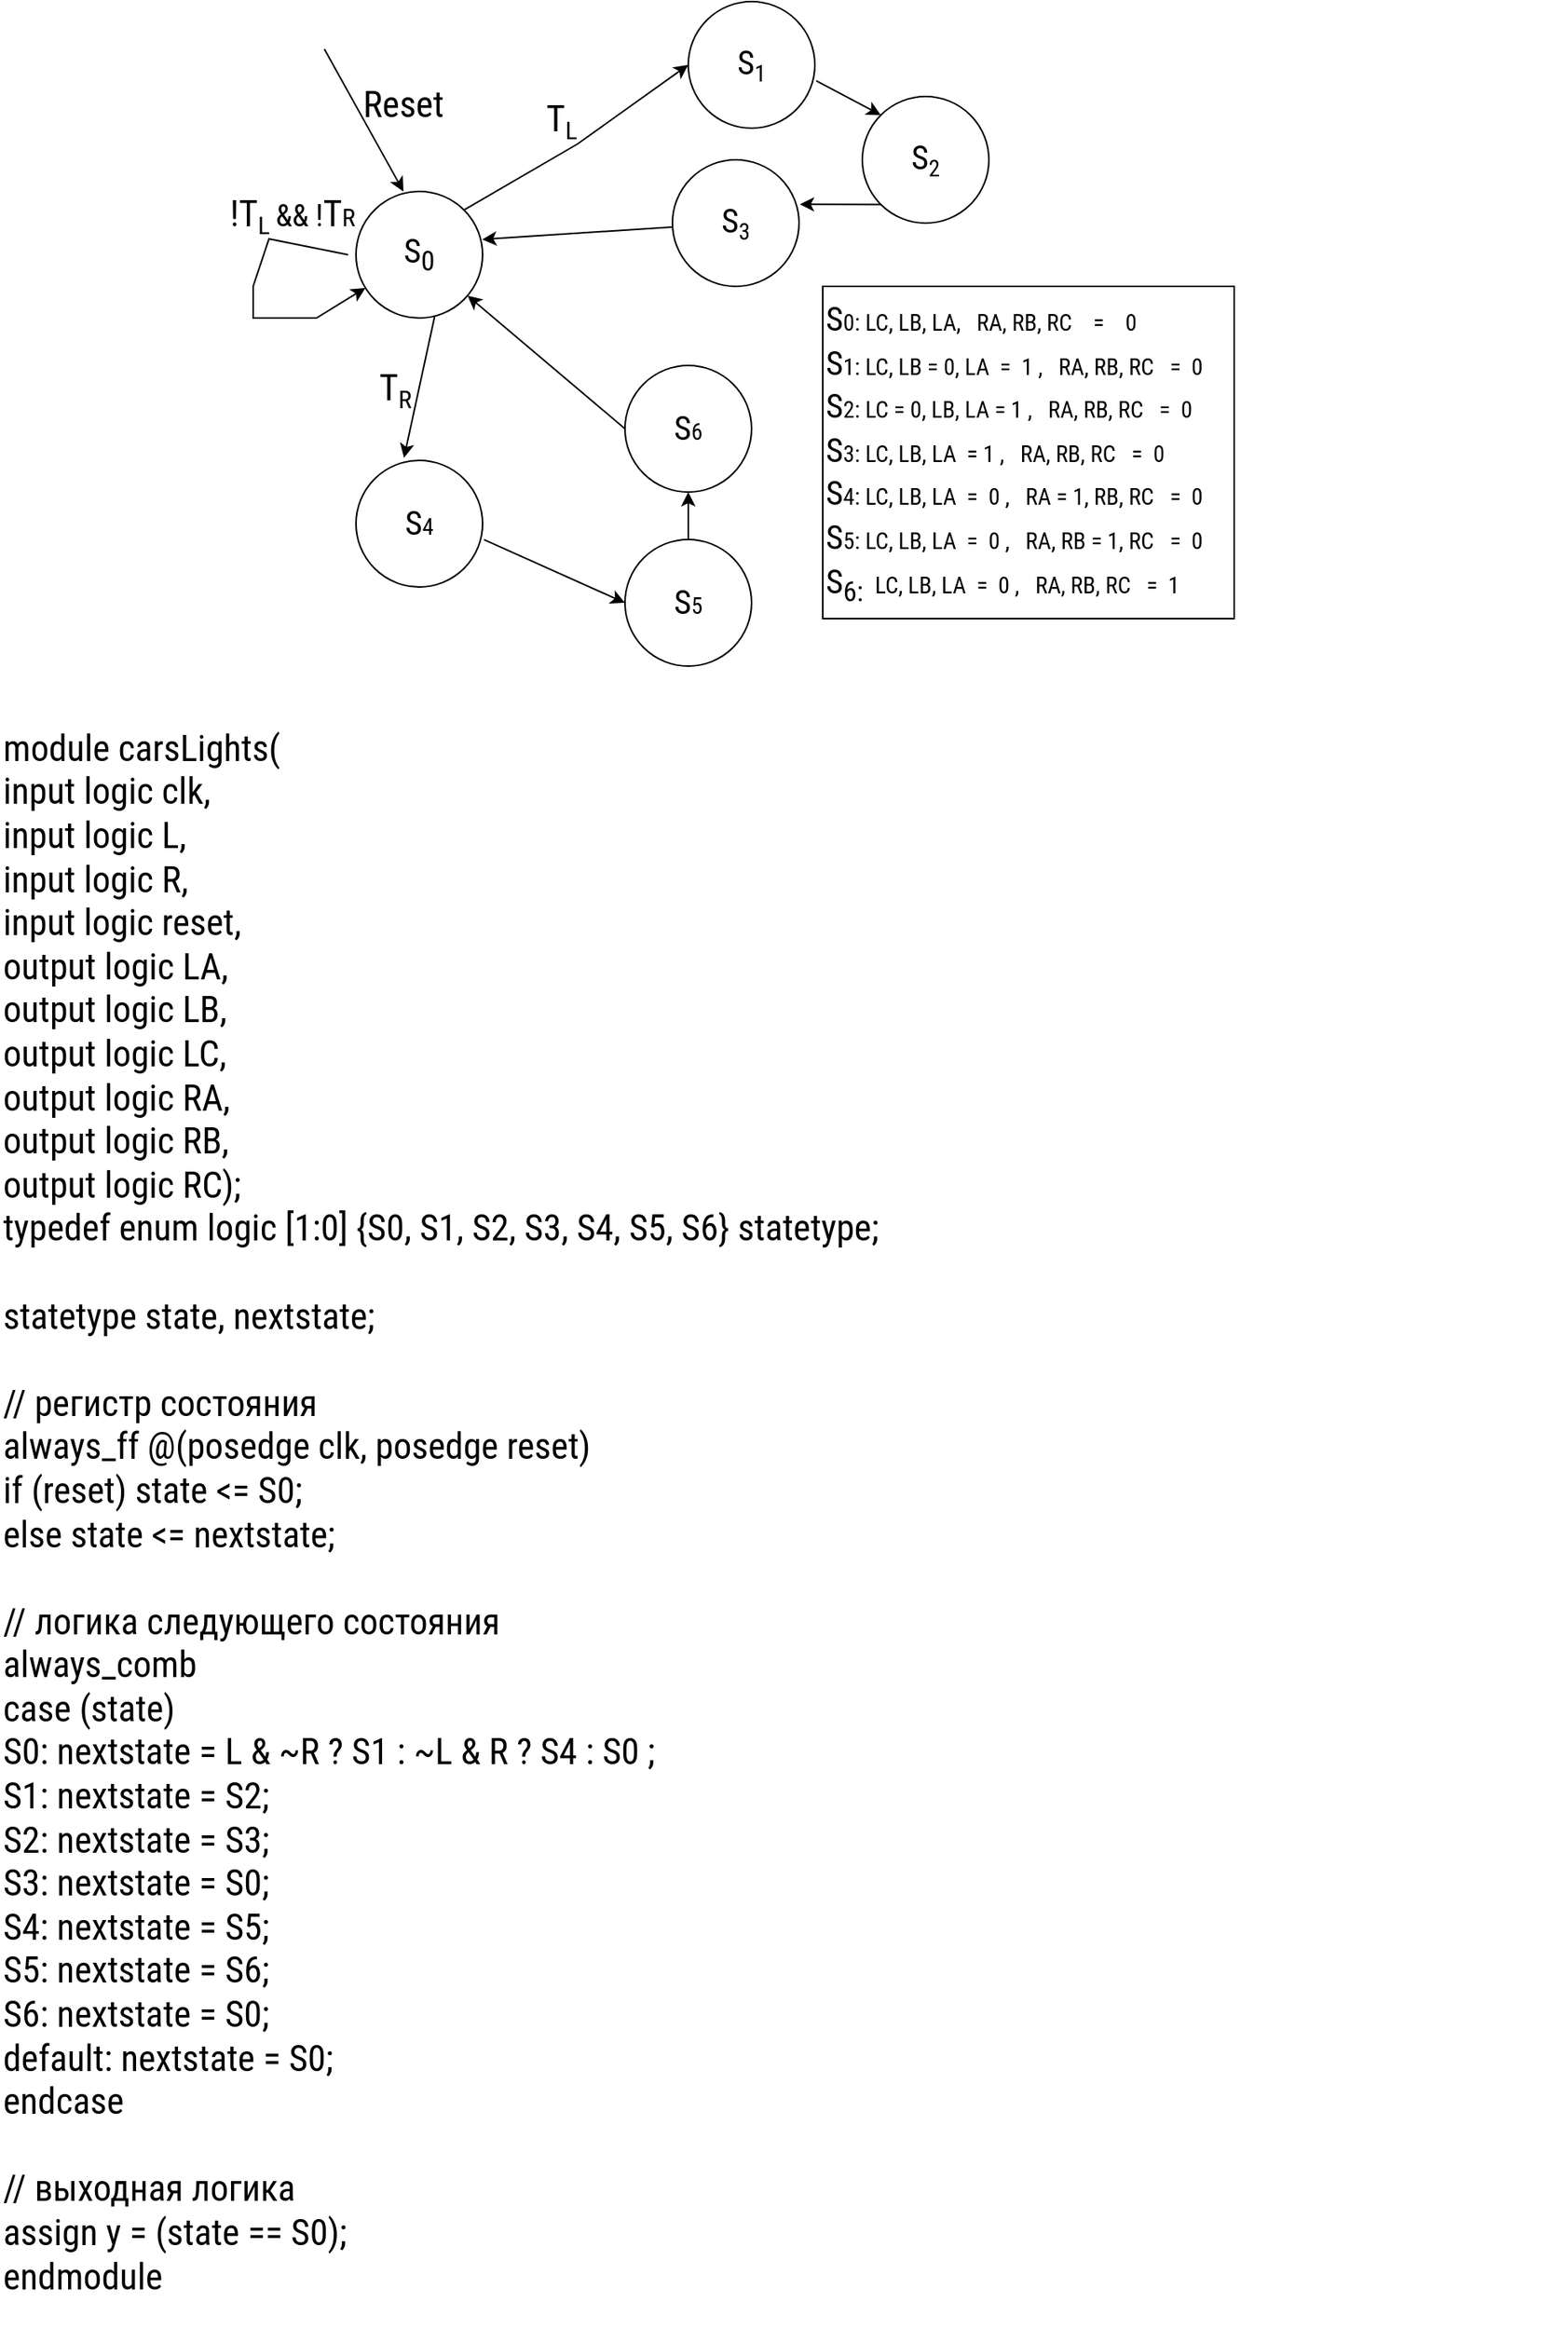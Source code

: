 <mxfile version="17.4.0" type="device"><diagram id="8jGwa3-cMI73bi4mHVaR" name="Page-1"><mxGraphModel dx="899" dy="504" grid="1" gridSize="10" guides="1" tooltips="1" connect="1" arrows="1" fold="1" page="1" pageScale="1" pageWidth="850" pageHeight="1100" math="0" shadow="0"><root><mxCell id="0"/><mxCell id="1" parent="0"/><mxCell id="0Y0bzUgKomWrEx94HKTv-1" value="&lt;font style=&quot;font-size: 21px&quot; face=&quot;Roboto Condensed&quot; data-font-src=&quot;https://fonts.googleapis.com/css?family=Roboto+Condensed&quot;&gt;S&lt;sub&gt;0&lt;/sub&gt;&lt;/font&gt;" style="ellipse;whiteSpace=wrap;html=1;" parent="1" vertex="1"><mxGeometry x="235" y="160" width="80" height="80" as="geometry"/></mxCell><mxCell id="0Y0bzUgKomWrEx94HKTv-2" value="&lt;font style=&quot;font-size: 21px&quot; face=&quot;Roboto Condensed&quot; data-font-src=&quot;https://fonts.googleapis.com/css?family=Roboto+Condensed&quot;&gt;S&lt;/font&gt;&lt;font style=&quot;font-size: 17.5px&quot; face=&quot;Roboto Condensed&quot; data-font-src=&quot;https://fonts.googleapis.com/css?family=Roboto+Condensed&quot;&gt;&lt;sub&gt;1&lt;/sub&gt;&lt;/font&gt;" style="ellipse;whiteSpace=wrap;html=1;" parent="1" vertex="1"><mxGeometry x="445" y="40" width="80" height="80" as="geometry"/></mxCell><mxCell id="0Y0bzUgKomWrEx94HKTv-6" value="" style="endArrow=classic;html=1;rounded=0;fontFamily=Roboto Condensed;fontSource=https%3A%2F%2Ffonts.googleapis.com%2Fcss%3Ffamily%3DRoboto%2BCondensed;fontSize=21;exitX=1;exitY=0;exitDx=0;exitDy=0;entryX=0;entryY=0.5;entryDx=0;entryDy=0;" parent="1" source="0Y0bzUgKomWrEx94HKTv-1" target="0Y0bzUgKomWrEx94HKTv-2" edge="1"><mxGeometry width="50" height="50" relative="1" as="geometry"><mxPoint x="315" y="170" as="sourcePoint"/><mxPoint x="365" y="120" as="targetPoint"/><Array as="points"><mxPoint x="375" y="130"/></Array></mxGeometry></mxCell><mxCell id="0Y0bzUgKomWrEx94HKTv-7" value="&lt;font style=&quot;font-size: 23px&quot;&gt;T&lt;/font&gt;&lt;font style=&quot;font-size: 19.167px&quot;&gt;&lt;sub&gt;L&lt;/sub&gt;&lt;/font&gt;" style="text;html=1;strokeColor=none;fillColor=none;align=center;verticalAlign=middle;whiteSpace=wrap;rounded=0;fontFamily=Roboto Condensed;fontSource=https%3A%2F%2Ffonts.googleapis.com%2Fcss%3Ffamily%3DRoboto%2BCondensed;fontSize=21;" parent="1" vertex="1"><mxGeometry x="335" y="100" width="60" height="30" as="geometry"/></mxCell><mxCell id="0Y0bzUgKomWrEx94HKTv-8" value="" style="endArrow=classic;html=1;rounded=0;fontFamily=Roboto Condensed;fontSource=https%3A%2F%2Ffonts.googleapis.com%2Fcss%3Ffamily%3DRoboto%2BCondensed;fontSize=23;entryX=0.375;entryY=0;entryDx=0;entryDy=0;entryPerimeter=0;" parent="1" target="0Y0bzUgKomWrEx94HKTv-1" edge="1"><mxGeometry width="50" height="50" relative="1" as="geometry"><mxPoint x="215" y="70" as="sourcePoint"/><mxPoint x="305" y="110" as="targetPoint"/></mxGeometry></mxCell><mxCell id="0Y0bzUgKomWrEx94HKTv-9" value="Reset" style="text;html=1;strokeColor=none;fillColor=none;align=center;verticalAlign=middle;whiteSpace=wrap;rounded=0;fontFamily=Roboto Condensed;fontSource=https%3A%2F%2Ffonts.googleapis.com%2Fcss%3Ffamily%3DRoboto%2BCondensed;fontSize=23;" parent="1" vertex="1"><mxGeometry x="235" y="90" width="60" height="30" as="geometry"/></mxCell><mxCell id="0Y0bzUgKomWrEx94HKTv-10" value="&lt;font style=&quot;font-size: 21px&quot; face=&quot;Roboto Condensed&quot; data-font-src=&quot;https://fonts.googleapis.com/css?family=Roboto+Condensed&quot;&gt;S&lt;/font&gt;&lt;font style=&quot;font-size: 17.5px&quot; face=&quot;Roboto Condensed&quot; data-font-src=&quot;https://fonts.googleapis.com/css?family=Roboto+Condensed&quot;&gt;&lt;sub&gt;2&lt;/sub&gt;&lt;/font&gt;" style="ellipse;whiteSpace=wrap;html=1;" parent="1" vertex="1"><mxGeometry x="555" y="100" width="80" height="80" as="geometry"/></mxCell><mxCell id="0Y0bzUgKomWrEx94HKTv-11" value="&lt;font style=&quot;font-size: 21px&quot; face=&quot;Roboto Condensed&quot; data-font-src=&quot;https://fonts.googleapis.com/css?family=Roboto+Condensed&quot;&gt;S&lt;/font&gt;&lt;font style=&quot;font-size: 17.5px&quot; face=&quot;Roboto Condensed&quot; data-font-src=&quot;https://fonts.googleapis.com/css?family=Roboto+Condensed&quot;&gt;&lt;sub&gt;3&lt;/sub&gt;&lt;/font&gt;" style="ellipse;whiteSpace=wrap;html=1;" parent="1" vertex="1"><mxGeometry x="435" y="140" width="80" height="80" as="geometry"/></mxCell><mxCell id="0Y0bzUgKomWrEx94HKTv-12" value="" style="endArrow=classic;html=1;rounded=0;fontFamily=Roboto Condensed;fontSource=https%3A%2F%2Ffonts.googleapis.com%2Fcss%3Ffamily%3DRoboto%2BCondensed;fontSize=23;entryX=0;entryY=0;entryDx=0;entryDy=0;exitX=1.011;exitY=0.626;exitDx=0;exitDy=0;exitPerimeter=0;" parent="1" source="0Y0bzUgKomWrEx94HKTv-2" target="0Y0bzUgKomWrEx94HKTv-10" edge="1"><mxGeometry width="50" height="50" relative="1" as="geometry"><mxPoint x="395" y="200" as="sourcePoint"/><mxPoint x="445" y="150" as="targetPoint"/></mxGeometry></mxCell><mxCell id="0Y0bzUgKomWrEx94HKTv-13" value="" style="endArrow=classic;html=1;rounded=0;fontFamily=Roboto Condensed;fontSource=https%3A%2F%2Ffonts.googleapis.com%2Fcss%3Ffamily%3DRoboto%2BCondensed;fontSize=23;entryX=1.006;entryY=0.352;entryDx=0;entryDy=0;exitX=0;exitY=1;exitDx=0;exitDy=0;entryPerimeter=0;" parent="1" source="0Y0bzUgKomWrEx94HKTv-10" target="0Y0bzUgKomWrEx94HKTv-11" edge="1"><mxGeometry width="50" height="50" relative="1" as="geometry"><mxPoint x="545.88" y="140.08" as="sourcePoint"/><mxPoint x="596.716" y="151.716" as="targetPoint"/></mxGeometry></mxCell><mxCell id="0Y0bzUgKomWrEx94HKTv-14" value="" style="endArrow=classic;html=1;rounded=0;fontFamily=Roboto Condensed;fontSource=https%3A%2F%2Ffonts.googleapis.com%2Fcss%3Ffamily%3DRoboto%2BCondensed;fontSize=23;entryX=0.997;entryY=0.379;entryDx=0;entryDy=0;entryPerimeter=0;" parent="1" source="0Y0bzUgKomWrEx94HKTv-11" target="0Y0bzUgKomWrEx94HKTv-1" edge="1"><mxGeometry width="50" height="50" relative="1" as="geometry"><mxPoint x="596.716" y="208.284" as="sourcePoint"/><mxPoint x="545.48" y="228.16" as="targetPoint"/></mxGeometry></mxCell><mxCell id="0Y0bzUgKomWrEx94HKTv-15" value="&lt;font style=&quot;font-size: 21px&quot; face=&quot;Roboto Condensed&quot; data-font-src=&quot;https://fonts.googleapis.com/css?family=Roboto+Condensed&quot;&gt;S&lt;/font&gt;&lt;font style=&quot;font-size: 14.583px&quot; face=&quot;Roboto Condensed&quot; data-font-src=&quot;https://fonts.googleapis.com/css?family=Roboto+Condensed&quot;&gt;4&lt;/font&gt;" style="ellipse;whiteSpace=wrap;html=1;" parent="1" vertex="1"><mxGeometry x="235" y="330" width="80" height="80" as="geometry"/></mxCell><mxCell id="0Y0bzUgKomWrEx94HKTv-16" value="&lt;font style=&quot;font-size: 21px&quot; face=&quot;Roboto Condensed&quot; data-font-src=&quot;https://fonts.googleapis.com/css?family=Roboto+Condensed&quot;&gt;S&lt;/font&gt;&lt;font style=&quot;font-size: 14.583px&quot; face=&quot;Roboto Condensed&quot; data-font-src=&quot;https://fonts.googleapis.com/css?family=Roboto+Condensed&quot;&gt;5&lt;/font&gt;" style="ellipse;whiteSpace=wrap;html=1;" parent="1" vertex="1"><mxGeometry x="405" y="380" width="80" height="80" as="geometry"/></mxCell><mxCell id="0Y0bzUgKomWrEx94HKTv-17" value="&lt;font style=&quot;font-size: 21px&quot; face=&quot;Roboto Condensed&quot; data-font-src=&quot;https://fonts.googleapis.com/css?family=Roboto+Condensed&quot;&gt;S&lt;/font&gt;&lt;font style=&quot;font-size: 14.583px&quot; face=&quot;Roboto Condensed&quot; data-font-src=&quot;https://fonts.googleapis.com/css?family=Roboto+Condensed&quot;&gt;6&lt;/font&gt;" style="ellipse;whiteSpace=wrap;html=1;" parent="1" vertex="1"><mxGeometry x="405" y="270" width="80" height="80" as="geometry"/></mxCell><mxCell id="0Y0bzUgKomWrEx94HKTv-18" value="" style="endArrow=classic;html=1;rounded=0;fontFamily=Roboto Condensed;fontSource=https%3A%2F%2Ffonts.googleapis.com%2Fcss%3Ffamily%3DRoboto%2BCondensed;fontSize=23;entryX=0;entryY=0.5;entryDx=0;entryDy=0;exitX=1.011;exitY=0.626;exitDx=0;exitDy=0;exitPerimeter=0;" parent="1" source="0Y0bzUgKomWrEx94HKTv-15" target="0Y0bzUgKomWrEx94HKTv-16" edge="1"><mxGeometry width="50" height="50" relative="1" as="geometry"><mxPoint x="360" y="410" as="sourcePoint"/><mxPoint x="410" y="360" as="targetPoint"/></mxGeometry></mxCell><mxCell id="0Y0bzUgKomWrEx94HKTv-25" value="" style="endArrow=classic;html=1;rounded=0;fontFamily=Roboto Condensed;fontSource=https%3A%2F%2Ffonts.googleapis.com%2Fcss%3Ffamily%3DRoboto%2BCondensed;fontSize=23;entryX=0.379;entryY=-0.021;entryDx=0;entryDy=0;exitX=0.621;exitY=0.989;exitDx=0;exitDy=0;entryPerimeter=0;exitPerimeter=0;" parent="1" source="0Y0bzUgKomWrEx94HKTv-1" target="0Y0bzUgKomWrEx94HKTv-15" edge="1"><mxGeometry width="50" height="50" relative="1" as="geometry"><mxPoint x="376.236" y="270.124" as="sourcePoint"/><mxPoint x="325" y="270" as="targetPoint"/></mxGeometry></mxCell><mxCell id="0Y0bzUgKomWrEx94HKTv-26" value="&lt;font style=&quot;font-size: 23px&quot;&gt;T&lt;/font&gt;&lt;font style=&quot;font-size: 19.167px&quot;&gt;&lt;sub&gt;R&lt;/sub&gt;&lt;/font&gt;" style="text;html=1;strokeColor=none;fillColor=none;align=center;verticalAlign=middle;whiteSpace=wrap;rounded=0;fontFamily=Roboto Condensed;fontSource=https%3A%2F%2Ffonts.googleapis.com%2Fcss%3Ffamily%3DRoboto%2BCondensed;fontSize=21;" parent="1" vertex="1"><mxGeometry x="230" y="270" width="60" height="30" as="geometry"/></mxCell><mxCell id="0Y0bzUgKomWrEx94HKTv-27" value="" style="endArrow=classic;html=1;rounded=0;fontFamily=Roboto Condensed;fontSource=https%3A%2F%2Ffonts.googleapis.com%2Fcss%3Ffamily%3DRoboto%2BCondensed;fontSize=23;entryX=0.5;entryY=1;entryDx=0;entryDy=0;exitX=0.5;exitY=0;exitDx=0;exitDy=0;" parent="1" source="0Y0bzUgKomWrEx94HKTv-16" target="0Y0bzUgKomWrEx94HKTv-17" edge="1"><mxGeometry width="50" height="50" relative="1" as="geometry"><mxPoint x="375.88" y="360.08" as="sourcePoint"/><mxPoint x="465" y="400" as="targetPoint"/></mxGeometry></mxCell><mxCell id="0Y0bzUgKomWrEx94HKTv-28" value="" style="endArrow=classic;html=1;rounded=0;fontFamily=Roboto Condensed;fontSource=https%3A%2F%2Ffonts.googleapis.com%2Fcss%3Ffamily%3DRoboto%2BCondensed;fontSize=23;exitX=0;exitY=0.5;exitDx=0;exitDy=0;" parent="1" source="0Y0bzUgKomWrEx94HKTv-17" target="0Y0bzUgKomWrEx94HKTv-1" edge="1"><mxGeometry width="50" height="50" relative="1" as="geometry"><mxPoint x="505" y="360" as="sourcePoint"/><mxPoint x="495" y="330" as="targetPoint"/></mxGeometry></mxCell><mxCell id="0Y0bzUgKomWrEx94HKTv-30" value="&lt;font face=&quot;Roboto Condensed&quot; data-font-src=&quot;https://fonts.googleapis.com/css?family=Roboto+Condensed&quot; style=&quot;font-size: 21px&quot;&gt;S&lt;/font&gt;&lt;font face=&quot;Roboto Condensed&quot; data-font-src=&quot;https://fonts.googleapis.com/css?family=Roboto+Condensed&quot; style=&quot;font-size: 14.583px&quot;&gt;0: LC, LB, LA,&amp;nbsp; &amp;nbsp;RA, RB, RC&amp;nbsp; &amp;nbsp; =&amp;nbsp; &amp;nbsp; 0&lt;br&gt;&lt;font face=&quot;Roboto Condensed&quot; data-font-src=&quot;https://fonts.googleapis.com/css?family=Roboto+Condensed&quot; style=&quot;font-size: 21px&quot;&gt;S&lt;/font&gt;&lt;font face=&quot;Roboto Condensed&quot; data-font-src=&quot;https://fonts.googleapis.com/css?family=Roboto+Condensed&quot;&gt;1: LC, LB = 0, LA&amp;nbsp; =&amp;nbsp; 1 ,&amp;nbsp; &amp;nbsp;RA, RB, RC&amp;nbsp; &amp;nbsp;=&amp;nbsp; 0&lt;br&gt;&lt;/font&gt;&lt;font face=&quot;Roboto Condensed&quot; data-font-src=&quot;https://fonts.googleapis.com/css?family=Roboto+Condensed&quot; style=&quot;font-size: 21px&quot;&gt;S&lt;/font&gt;&lt;font face=&quot;Roboto Condensed&quot; data-font-src=&quot;https://fonts.googleapis.com/css?family=Roboto+Condensed&quot;&gt;2: LC = 0, LB, LA = 1 ,&amp;nbsp; &amp;nbsp;RA, RB, RC&amp;nbsp; &amp;nbsp;=&amp;nbsp; 0&lt;br&gt;&lt;/font&gt;&lt;font face=&quot;Roboto Condensed&quot; data-font-src=&quot;https://fonts.googleapis.com/css?family=Roboto+Condensed&quot; style=&quot;font-size: 21px&quot;&gt;S&lt;/font&gt;&lt;font face=&quot;Roboto Condensed&quot; data-font-src=&quot;https://fonts.googleapis.com/css?family=Roboto+Condensed&quot;&gt;3: LC, LB, LA&amp;nbsp; = 1 ,&amp;nbsp; &amp;nbsp;RA, RB, RC&amp;nbsp; &amp;nbsp;=&amp;nbsp; 0&lt;br&gt;&lt;/font&gt;&lt;font face=&quot;Roboto Condensed&quot; data-font-src=&quot;https://fonts.googleapis.com/css?family=Roboto+Condensed&quot; style=&quot;font-size: 21px&quot;&gt;S&lt;/font&gt;&lt;font face=&quot;Roboto Condensed&quot; data-font-src=&quot;https://fonts.googleapis.com/css?family=Roboto+Condensed&quot;&gt;4: LC, LB, LA&amp;nbsp; =&amp;nbsp; 0 ,&amp;nbsp; &amp;nbsp;RA = 1, RB, RC&amp;nbsp; &amp;nbsp;=&amp;nbsp; 0&lt;br&gt;&lt;/font&gt;&lt;font face=&quot;Roboto Condensed&quot; data-font-src=&quot;https://fonts.googleapis.com/css?family=Roboto+Condensed&quot; style=&quot;font-size: 21px&quot;&gt;S&lt;/font&gt;&lt;font face=&quot;Roboto Condensed&quot; data-font-src=&quot;https://fonts.googleapis.com/css?family=Roboto+Condensed&quot;&gt;5:&amp;nbsp;LC, LB, LA&amp;nbsp; =&amp;nbsp; 0 ,&amp;nbsp; &amp;nbsp;RA, RB = 1, RC&amp;nbsp; &amp;nbsp;=&amp;nbsp; 0&lt;br&gt;&lt;font face=&quot;Roboto Condensed&quot; data-font-src=&quot;https://fonts.googleapis.com/css?family=Roboto+Condensed&quot; style=&quot;font-size: 21px&quot;&gt;S&lt;sub&gt;6:&amp;nbsp;&lt;/sub&gt;&lt;/font&gt;&amp;nbsp;LC, LB, LA&amp;nbsp; =&amp;nbsp; 0 ,&amp;nbsp; &amp;nbsp;RA, RB, RC&amp;nbsp; &amp;nbsp;=&amp;nbsp; 1&lt;br&gt;&lt;/font&gt;&lt;br&gt;&lt;/font&gt;" style="text;html=1;strokeColor=default;fillColor=none;align=left;verticalAlign=top;whiteSpace=wrap;rounded=0;fontFamily=Roboto Condensed;fontSource=https%3A%2F%2Ffonts.googleapis.com%2Fcss%3Ffamily%3DRoboto%2BCondensed;fontSize=23;" parent="1" vertex="1"><mxGeometry x="530" y="220" width="260" height="210" as="geometry"/></mxCell><mxCell id="p5IX-ABAMDiMrnPEFbnc-1" value="" style="endArrow=classic;html=1;rounded=0;fontFamily=Roboto Condensed;fontSource=https%3A%2F%2Ffonts.googleapis.com%2Fcss%3Ffamily%3DRoboto%2BCondensed;fontSize=23;" parent="1" target="0Y0bzUgKomWrEx94HKTv-1" edge="1"><mxGeometry width="50" height="50" relative="1" as="geometry"><mxPoint x="230" y="200" as="sourcePoint"/><mxPoint x="180" y="250" as="targetPoint"/><Array as="points"><mxPoint x="180" y="190"/><mxPoint x="170" y="220"/><mxPoint x="170" y="240"/><mxPoint x="210" y="240"/></Array></mxGeometry></mxCell><mxCell id="p5IX-ABAMDiMrnPEFbnc-2" value="&lt;font style=&quot;font-size: 23px&quot;&gt;!T&lt;/font&gt;&lt;font style=&quot;font-size: 19.167px&quot;&gt;&lt;sub&gt;L &lt;/sub&gt;&amp;amp;&amp;amp; !&lt;/font&gt;&lt;font style=&quot;font-size: 23px&quot;&gt;T&lt;/font&gt;&lt;font style=&quot;font-size: 15.972px&quot;&gt;R&lt;/font&gt;" style="text;html=1;strokeColor=none;fillColor=none;align=center;verticalAlign=middle;whiteSpace=wrap;rounded=0;fontFamily=Roboto Condensed;fontSource=https%3A%2F%2Ffonts.googleapis.com%2Fcss%3Ffamily%3DRoboto%2BCondensed;fontSize=21;" parent="1" vertex="1"><mxGeometry x="150" y="160" width="90" height="30" as="geometry"/></mxCell><mxCell id="p5IX-ABAMDiMrnPEFbnc-3" value="module carsLights(&lt;br&gt;input logic clk, &lt;br&gt;input logic L, &lt;br&gt;input logic R, &lt;br&gt;input logic reset, &lt;br&gt;output logic LA, &lt;br&gt;output logic LB,&lt;br&gt;output logic LC,&lt;br&gt;output logic RA,&lt;br&gt;output logic RB,&lt;br&gt;output logic RC);&lt;br&gt; &lt;span&gt;&#9;&lt;/span&gt;typedef enum logic [1:0] {S0, S1, S2, S3, S4, S5, S6} statetype;&lt;br&gt;&lt;br&gt; &lt;span&gt;&#9;&lt;/span&gt;&lt;span&gt;&#9;&lt;/span&gt;statetype state, nextstate;&lt;br&gt;&lt;br&gt; &lt;span&gt;&#9;&lt;/span&gt;&lt;span&gt;&#9;&lt;/span&gt;// регистр состояния&lt;br&gt; &lt;span&gt;&#9;&lt;/span&gt;&lt;span&gt;&#9;&lt;/span&gt;always_ff @(posedge clk, posedge reset)&lt;br&gt; &lt;span&gt;&#9;&lt;/span&gt;&lt;span&gt;&#9;&lt;/span&gt;&lt;span&gt;&#9;&lt;/span&gt;&lt;span&gt;&#9;&lt;/span&gt;if (reset) state &amp;lt;= S0;&lt;br&gt; &lt;span&gt;&#9;&lt;/span&gt;&lt;span&gt;&#9;&lt;/span&gt;&lt;span&gt;&#9;&lt;/span&gt;&lt;span&gt;&#9;&lt;/span&gt;else state &amp;lt;= nextstate;&lt;br&gt;&lt;br&gt; &lt;span&gt;&#9;&lt;/span&gt;&lt;span&gt;&#9;&lt;/span&gt;// логика следующего состояния&lt;br&gt; &lt;span&gt;&#9;&lt;/span&gt;&lt;span&gt;&#9;&lt;/span&gt;always_comb&lt;br&gt; &lt;span&gt;&#9;&lt;/span&gt;&lt;span&gt;&#9;&lt;/span&gt;&lt;span&gt;&#9;&lt;/span&gt;case (state)&lt;br&gt; &lt;span&gt;&#9;&lt;/span&gt;&lt;span&gt;&#9;&lt;/span&gt;&lt;span&gt;&#9;&lt;/span&gt;&lt;span&gt;&#9;&lt;/span&gt;&lt;span&gt;&#9;&lt;/span&gt;S0: nextstate = L &amp;amp; ~R ? S1 : ~L &amp;amp; R ? S4 : S0 ;&lt;br&gt; &lt;span&gt;&#9;&lt;/span&gt;&lt;span&gt;&#9;&lt;/span&gt;&lt;span&gt;&#9;&lt;/span&gt;&lt;span&gt;&#9;&lt;/span&gt;&lt;span&gt;&#9;&lt;/span&gt;S1: nextstate = S2;&lt;br&gt; &lt;span&gt;&#9;&lt;/span&gt;&lt;span&gt;&#9;&lt;/span&gt;&lt;span&gt;&#9;&lt;/span&gt;&lt;span&gt;&#9;&lt;/span&gt;&lt;span&gt;&#9;&lt;/span&gt;S2: nextstate = S3;&lt;br&gt;&lt;span&gt;&#9;&lt;/span&gt;&lt;span&gt;&#9;&lt;/span&gt;&lt;span&gt;&#9;&lt;/span&gt;&lt;span&gt;&#9;&lt;/span&gt;&lt;span&gt;&#9;&lt;/span&gt;S3: nextstate = S0;&lt;br&gt;&lt;span&gt;&#9;&lt;/span&gt;&lt;span&gt;&#9;&lt;/span&gt;S4: nextstate = S5;&lt;br&gt;&lt;span&gt;&#9;&lt;/span&gt;&lt;span&gt;&#9;&lt;/span&gt;S5: nextstate = S6;&lt;br&gt;&lt;span&gt;&#9;&lt;/span&gt;&lt;span&gt;&#9;&lt;/span&gt;S6: nextstate = S0;&lt;br&gt; &lt;span&gt;&#9;&lt;/span&gt;&lt;span&gt;&#9;&lt;/span&gt;default: nextstate = S0;&lt;br&gt; &lt;span&gt;&#9;&lt;/span&gt;endcase&lt;br&gt;&lt;br&gt; // выходная логика&lt;br&gt; assign y = (state == S0);&lt;br&gt;endmodule" style="text;html=1;strokeColor=none;fillColor=none;align=left;verticalAlign=middle;whiteSpace=wrap;rounded=0;fontFamily=Roboto Condensed;fontSource=https%3A%2F%2Ffonts.googleapis.com%2Fcss%3Ffamily%3DRoboto%2BCondensed;fontSize=23;fontStyle=0" parent="1" vertex="1"><mxGeometry x="10" y="480" width="990" height="1030" as="geometry"/></mxCell></root></mxGraphModel></diagram></mxfile>